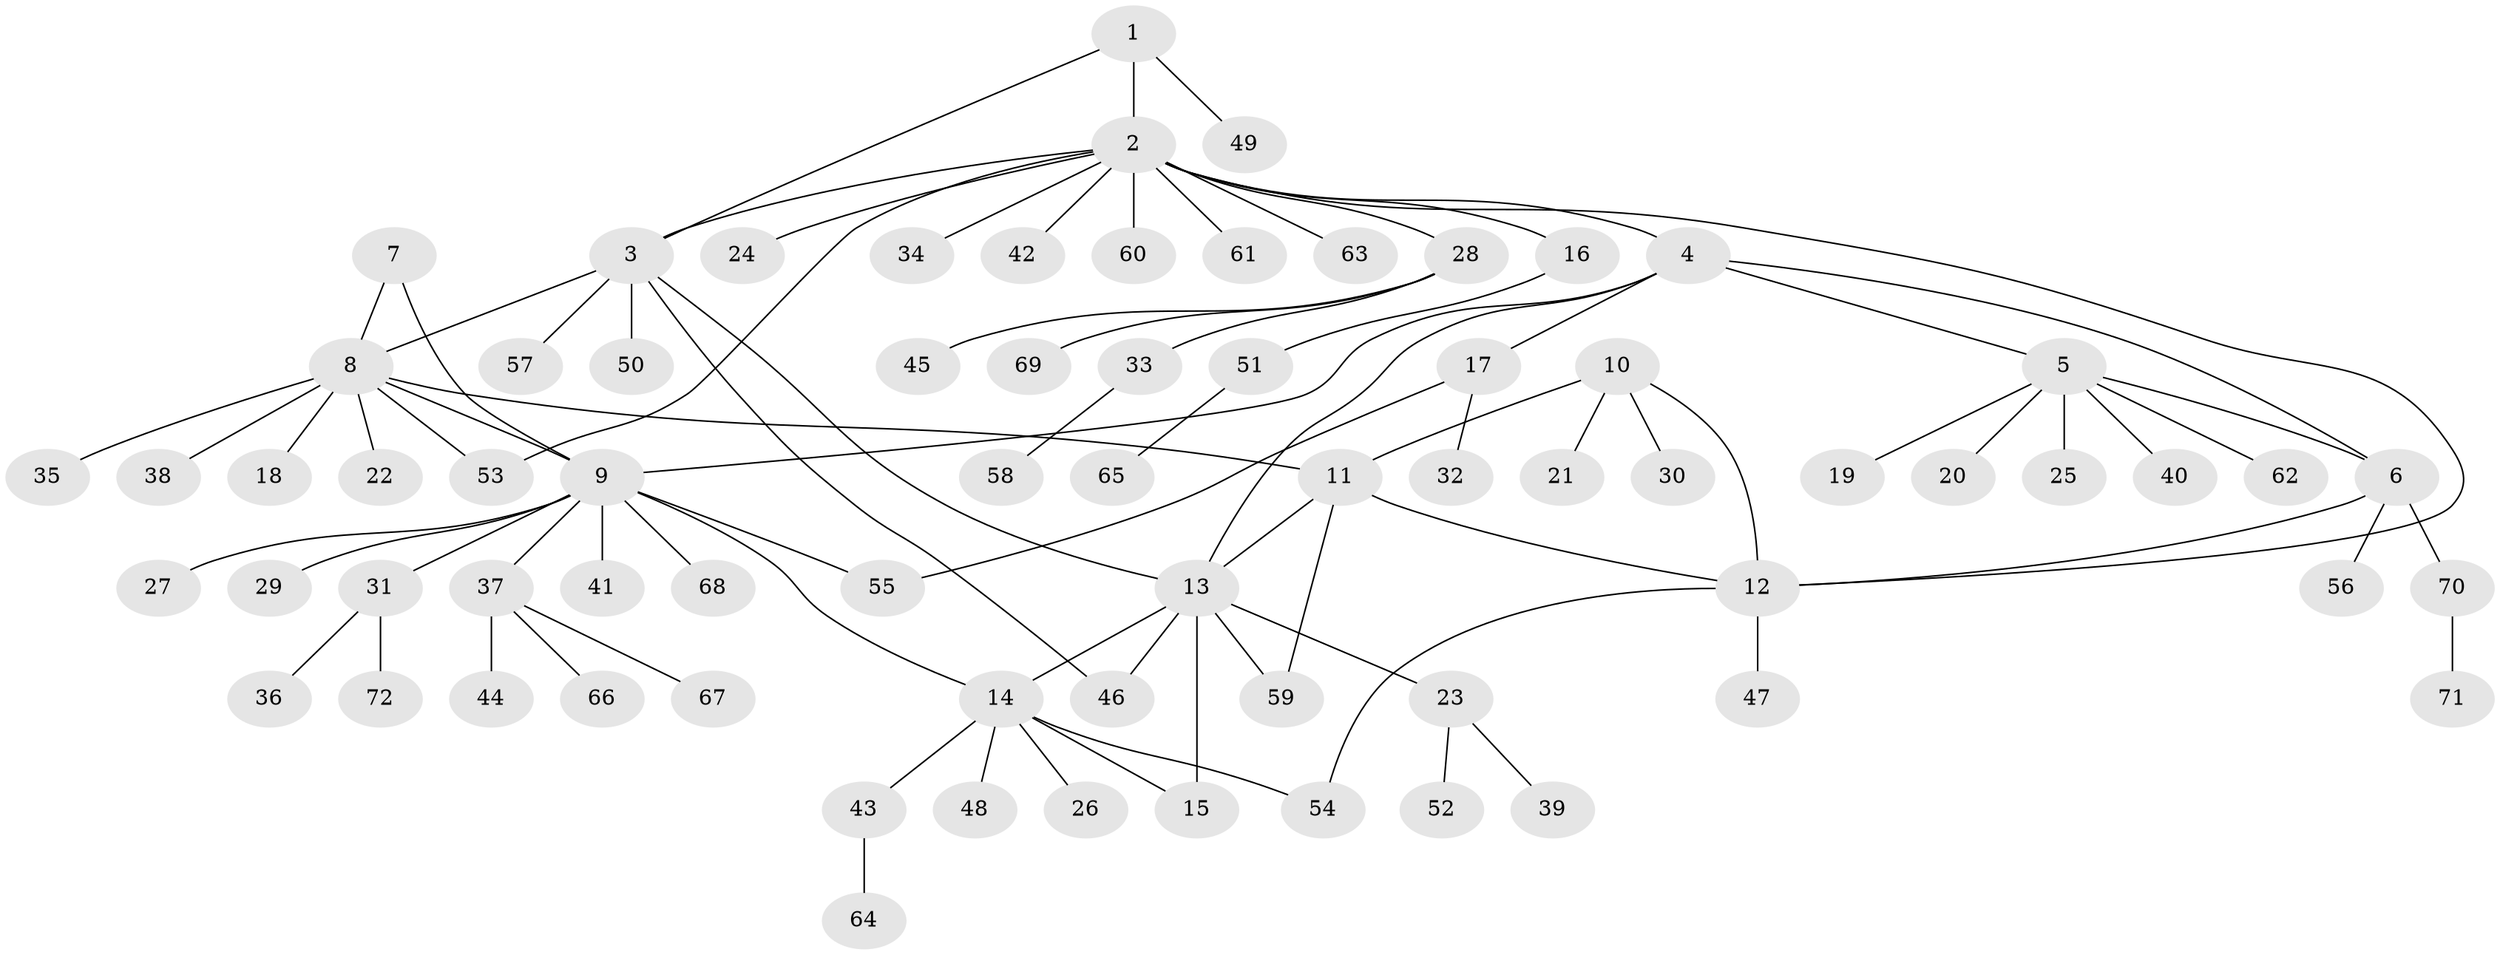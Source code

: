 // Generated by graph-tools (version 1.1) at 2025/50/03/09/25 03:50:32]
// undirected, 72 vertices, 87 edges
graph export_dot {
graph [start="1"]
  node [color=gray90,style=filled];
  1;
  2;
  3;
  4;
  5;
  6;
  7;
  8;
  9;
  10;
  11;
  12;
  13;
  14;
  15;
  16;
  17;
  18;
  19;
  20;
  21;
  22;
  23;
  24;
  25;
  26;
  27;
  28;
  29;
  30;
  31;
  32;
  33;
  34;
  35;
  36;
  37;
  38;
  39;
  40;
  41;
  42;
  43;
  44;
  45;
  46;
  47;
  48;
  49;
  50;
  51;
  52;
  53;
  54;
  55;
  56;
  57;
  58;
  59;
  60;
  61;
  62;
  63;
  64;
  65;
  66;
  67;
  68;
  69;
  70;
  71;
  72;
  1 -- 2;
  1 -- 3;
  1 -- 49;
  2 -- 3;
  2 -- 4;
  2 -- 12;
  2 -- 16;
  2 -- 24;
  2 -- 28;
  2 -- 34;
  2 -- 42;
  2 -- 53;
  2 -- 60;
  2 -- 61;
  2 -- 63;
  3 -- 8;
  3 -- 13;
  3 -- 46;
  3 -- 50;
  3 -- 57;
  4 -- 5;
  4 -- 6;
  4 -- 9;
  4 -- 13;
  4 -- 17;
  5 -- 6;
  5 -- 19;
  5 -- 20;
  5 -- 25;
  5 -- 40;
  5 -- 62;
  6 -- 12;
  6 -- 56;
  6 -- 70;
  7 -- 8;
  7 -- 9;
  8 -- 9;
  8 -- 11;
  8 -- 18;
  8 -- 22;
  8 -- 35;
  8 -- 38;
  8 -- 53;
  9 -- 14;
  9 -- 27;
  9 -- 29;
  9 -- 31;
  9 -- 37;
  9 -- 41;
  9 -- 55;
  9 -- 68;
  10 -- 11;
  10 -- 12;
  10 -- 21;
  10 -- 30;
  11 -- 12;
  11 -- 13;
  11 -- 59;
  12 -- 47;
  12 -- 54;
  13 -- 14;
  13 -- 15;
  13 -- 23;
  13 -- 46;
  13 -- 59;
  14 -- 15;
  14 -- 26;
  14 -- 43;
  14 -- 48;
  14 -- 54;
  16 -- 51;
  17 -- 32;
  17 -- 55;
  23 -- 39;
  23 -- 52;
  28 -- 33;
  28 -- 45;
  28 -- 69;
  31 -- 36;
  31 -- 72;
  33 -- 58;
  37 -- 44;
  37 -- 66;
  37 -- 67;
  43 -- 64;
  51 -- 65;
  70 -- 71;
}
